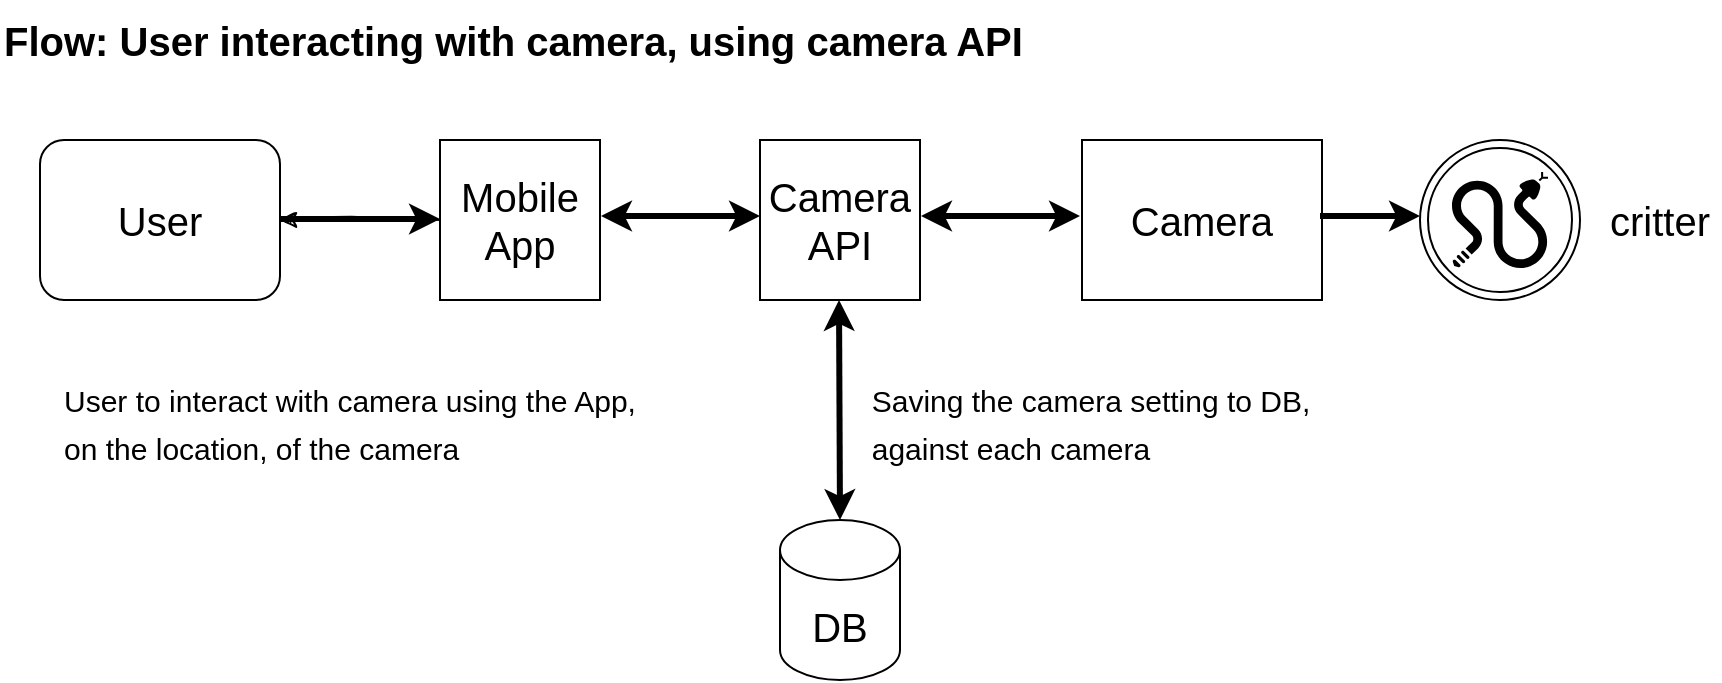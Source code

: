 <mxfile version="22.1.3" type="google" pages="4">
  <diagram name="Camera API" id="mXQUWdrutM_zCuDut9dK">
    <mxGraphModel grid="1" page="1" gridSize="10" guides="1" tooltips="1" connect="1" arrows="1" fold="1" pageScale="1" pageWidth="1100" pageHeight="850" math="0" shadow="0">
      <root>
        <mxCell id="0" />
        <mxCell id="1" parent="0" />
        <mxCell id="tdlok8c6qRjgLpGQRqnw-1" value="User" style="rounded=1;whiteSpace=wrap;html=1;hachureGap=4;fontFamily=Helvetica;fontSize=20;" vertex="1" parent="1">
          <mxGeometry x="80" y="80" width="120" height="80" as="geometry" />
        </mxCell>
        <mxCell id="tdlok8c6qRjgLpGQRqnw-18" value="" style="edgeStyle=orthogonalEdgeStyle;rounded=0;sketch=1;hachureGap=4;jiggle=2;curveFitting=1;orthogonalLoop=1;jettySize=auto;html=1;fontFamily=Helvetica;fontSize=16;" edge="1" parent="1" source="tdlok8c6qRjgLpGQRqnw-2" target="tdlok8c6qRjgLpGQRqnw-1">
          <mxGeometry relative="1" as="geometry" />
        </mxCell>
        <mxCell id="tdlok8c6qRjgLpGQRqnw-2" value="Mobile App" style="whiteSpace=wrap;html=1;aspect=fixed;hachureGap=4;fontFamily=Helvetica;fontSize=20;" vertex="1" parent="1">
          <mxGeometry x="280" y="80" width="80" height="80" as="geometry" />
        </mxCell>
        <mxCell id="tdlok8c6qRjgLpGQRqnw-3" value="Camera&lt;br&gt;API" style="whiteSpace=wrap;html=1;aspect=fixed;hachureGap=4;fontFamily=Helvetica;fontSize=20;" vertex="1" parent="1">
          <mxGeometry x="440" y="80" width="80" height="80" as="geometry" />
        </mxCell>
        <mxCell id="tdlok8c6qRjgLpGQRqnw-4" value="DB" style="shape=cylinder3;whiteSpace=wrap;html=1;boundedLbl=1;backgroundOutline=1;size=15;hachureGap=4;fontFamily=Helvetica;fontSize=20;" vertex="1" parent="1">
          <mxGeometry x="450" y="270" width="60" height="80" as="geometry" />
        </mxCell>
        <mxCell id="tdlok8c6qRjgLpGQRqnw-7" value="Camera" style="rounded=0;whiteSpace=wrap;html=1;hachureGap=4;fontFamily=Helvetica;fontSize=20;" vertex="1" parent="1">
          <mxGeometry x="601" y="80" width="120" height="80" as="geometry" />
        </mxCell>
        <mxCell id="tdlok8c6qRjgLpGQRqnw-11" value="" style="ellipse;shape=doubleEllipse;whiteSpace=wrap;html=1;aspect=fixed;hachureGap=4;fontFamily=Helvetica;fontSize=20;" vertex="1" parent="1">
          <mxGeometry x="770" y="80" width="80" height="80" as="geometry" />
        </mxCell>
        <mxCell id="tdlok8c6qRjgLpGQRqnw-13" value="" style="shape=mxgraph.signs.animals.snake;html=1;pointerEvents=1;fillColor=#000000;strokeColor=none;verticalLabelPosition=bottom;verticalAlign=top;align=center;hachureGap=4;fontFamily=Helvetica;fontSize=20;" vertex="1" parent="1">
          <mxGeometry x="786" y="96" width="48" height="48" as="geometry" />
        </mxCell>
        <mxCell id="tdlok8c6qRjgLpGQRqnw-14" value="critter" style="text;html=1;strokeColor=none;fillColor=none;align=center;verticalAlign=middle;whiteSpace=wrap;rounded=0;fontSize=20;fontFamily=Helvetica;" vertex="1" parent="1">
          <mxGeometry x="860" y="105" width="60" height="30" as="geometry" />
        </mxCell>
        <mxCell id="tdlok8c6qRjgLpGQRqnw-15" value="" style="endArrow=classic;html=1;rounded=0;hachureGap=4;fontFamily=Helvetica;fontSize=16;strokeWidth=3;" edge="1" parent="1">
          <mxGeometry width="50" height="50" relative="1" as="geometry">
            <mxPoint x="200" y="119.5" as="sourcePoint" />
            <mxPoint x="280" y="119.5" as="targetPoint" />
          </mxGeometry>
        </mxCell>
        <mxCell id="tdlok8c6qRjgLpGQRqnw-17" value="" style="endArrow=classic;startArrow=classic;html=1;rounded=0;hachureGap=4;fontFamily=Helvetica;fontSize=16;strokeWidth=3;exitX=0.5;exitY=0;exitDx=0;exitDy=0;exitPerimeter=0;" edge="1" parent="1" source="tdlok8c6qRjgLpGQRqnw-4">
          <mxGeometry width="100" height="100" relative="1" as="geometry">
            <mxPoint x="480" y="240" as="sourcePoint" />
            <mxPoint x="479.5" y="160" as="targetPoint" />
          </mxGeometry>
        </mxCell>
        <mxCell id="tdlok8c6qRjgLpGQRqnw-19" value="" style="endArrow=classic;startArrow=classic;html=1;rounded=0;hachureGap=4;fontFamily=Helvetica;fontSize=16;strokeWidth=3;" edge="1" parent="1">
          <mxGeometry width="100" height="100" relative="1" as="geometry">
            <mxPoint x="520.5" y="118" as="sourcePoint" />
            <mxPoint x="600" y="118" as="targetPoint" />
          </mxGeometry>
        </mxCell>
        <mxCell id="tdlok8c6qRjgLpGQRqnw-20" value="" style="endArrow=classic;startArrow=classic;html=1;rounded=0;hachureGap=4;fontFamily=Helvetica;fontSize=16;strokeWidth=3;" edge="1" parent="1">
          <mxGeometry width="100" height="100" relative="1" as="geometry">
            <mxPoint x="360.5" y="118" as="sourcePoint" />
            <mxPoint x="440" y="118" as="targetPoint" />
          </mxGeometry>
        </mxCell>
        <mxCell id="tdlok8c6qRjgLpGQRqnw-21" value="" style="endArrow=classic;startArrow=none;html=1;rounded=0;hachureGap=4;fontFamily=Helvetica;fontSize=16;strokeWidth=3;startFill=0;" edge="1" parent="1">
          <mxGeometry width="100" height="100" relative="1" as="geometry">
            <mxPoint x="720" y="118" as="sourcePoint" />
            <mxPoint x="770" y="118" as="targetPoint" />
          </mxGeometry>
        </mxCell>
        <mxCell id="tdlok8c6qRjgLpGQRqnw-22" value="&lt;div align=&quot;left&quot;&gt;&lt;font style=&quot;font-size: 15px;&quot;&gt;User to interact with camera using the App, &lt;br&gt;on the location, of the camera &lt;/font&gt;&lt;/div&gt;" style="text;strokeColor=none;fillColor=none;html=1;fontSize=20;fontStyle=0;verticalAlign=middle;align=left;fontFamily=Helvetica;" vertex="1" parent="1">
          <mxGeometry x="90" y="200" width="380" height="40" as="geometry" />
        </mxCell>
        <mxCell id="tdlok8c6qRjgLpGQRqnw-23" value="&lt;div align=&quot;left&quot;&gt;&lt;font style=&quot;font-size: 15px;&quot;&gt;Saving the camera setting to DB,&lt;br&gt; against each camera&lt;/font&gt;&lt;br&gt;&lt;/div&gt;" style="text;strokeColor=none;fillColor=none;html=1;fontSize=20;fontStyle=0;verticalAlign=middle;align=center;fontFamily=Helvetica;" vertex="1" parent="1">
          <mxGeometry x="440" y="200" width="330" height="40" as="geometry" />
        </mxCell>
        <mxCell id="tdlok8c6qRjgLpGQRqnw-24" value="Flow: User interacting with camera, using camera API" style="text;strokeColor=none;fillColor=none;html=1;fontSize=20;fontStyle=1;verticalAlign=middle;align=left;fontFamily=Helvetica;" vertex="1" parent="1">
          <mxGeometry x="60" y="10" width="460" height="40" as="geometry" />
        </mxCell>
      </root>
    </mxGraphModel>
  </diagram>
  <diagram name="camera alert to notification" id="2eOSlyx3jGcjz9rZNPv6">
    <mxGraphModel grid="1" page="1" gridSize="10" guides="1" tooltips="1" connect="1" arrows="1" fold="1" pageScale="1" pageWidth="1100" pageHeight="850" math="0" shadow="0">
      <root>
        <mxCell id="8W-atcxTXvZi6l1qLSgQ-0" />
        <mxCell id="8W-atcxTXvZi6l1qLSgQ-1" parent="8W-atcxTXvZi6l1qLSgQ-0" />
        <mxCell id="8W-atcxTXvZi6l1qLSgQ-6" value="DB" style="shape=cylinder3;whiteSpace=wrap;html=1;boundedLbl=1;backgroundOutline=1;size=15;hachureGap=4;fontFamily=Helvetica;fontSize=12;" parent="8W-atcxTXvZi6l1qLSgQ-1" vertex="1">
          <mxGeometry x="290.96" y="270" width="60" height="83" as="geometry" />
        </mxCell>
        <mxCell id="8W-atcxTXvZi6l1qLSgQ-7" value="Camera" style="rounded=0;whiteSpace=wrap;html=1;hachureGap=4;fontFamily=Helvetica;fontSize=12;" parent="8W-atcxTXvZi6l1qLSgQ-1" vertex="1">
          <mxGeometry x="81" y="80" width="120" height="80" as="geometry" />
        </mxCell>
        <mxCell id="8W-atcxTXvZi6l1qLSgQ-8" value="" style="ellipse;shape=doubleEllipse;whiteSpace=wrap;html=1;aspect=fixed;hachureGap=4;fontFamily=Helvetica;fontSize=12;" parent="8W-atcxTXvZi6l1qLSgQ-1" vertex="1">
          <mxGeometry x="100" y="220" width="80" height="80" as="geometry" />
        </mxCell>
        <mxCell id="8W-atcxTXvZi6l1qLSgQ-9" value="" style="shape=mxgraph.signs.animals.snake;html=1;pointerEvents=1;fillColor=#000000;strokeColor=none;verticalLabelPosition=bottom;verticalAlign=top;align=center;hachureGap=4;fontFamily=Helvetica;fontSize=12;" parent="8W-atcxTXvZi6l1qLSgQ-1" vertex="1">
          <mxGeometry x="116" y="236" width="48" height="48" as="geometry" />
        </mxCell>
        <mxCell id="8W-atcxTXvZi6l1qLSgQ-10" value="critter" style="text;html=1;strokeColor=none;fillColor=none;align=center;verticalAlign=middle;whiteSpace=wrap;rounded=0;fontSize=12;fontFamily=Helvetica;" parent="8W-atcxTXvZi6l1qLSgQ-1" vertex="1">
          <mxGeometry x="110" y="302" width="60" height="30" as="geometry" />
        </mxCell>
        <mxCell id="8W-atcxTXvZi6l1qLSgQ-18" value="Flow: Camera sending Alert using Notification API" style="text;strokeColor=none;fillColor=none;html=1;fontSize=12;fontStyle=1;verticalAlign=middle;align=left;fontFamily=Helvetica;" parent="8W-atcxTXvZi6l1qLSgQ-1" vertex="1">
          <mxGeometry x="60" y="10" width="460" height="40" as="geometry" />
        </mxCell>
        <mxCell id="kYodp4eb6J3vims16_vl-8" value="User" style="rounded=1;whiteSpace=wrap;html=1;hachureGap=4;fontFamily=Helvetica;fontSize=12;" vertex="1" parent="8W-atcxTXvZi6l1qLSgQ-1">
          <mxGeometry x="600" y="77" width="120" height="83" as="geometry" />
        </mxCell>
        <mxCell id="kYodp4eb6J3vims16_vl-10" value="Mobile App" style="whiteSpace=wrap;html=1;aspect=fixed;hachureGap=4;fontFamily=Helvetica;fontSize=12;" vertex="1" parent="8W-atcxTXvZi6l1qLSgQ-1">
          <mxGeometry x="440" y="79" width="80" height="83" as="geometry" />
        </mxCell>
        <mxCell id="kYodp4eb6J3vims16_vl-11" value="Notification&lt;br style=&quot;font-size: 12px;&quot;&gt;API" style="whiteSpace=wrap;html=1;aspect=fixed;hachureGap=4;fontFamily=Helvetica;fontSize=12;" vertex="1" parent="8W-atcxTXvZi6l1qLSgQ-1">
          <mxGeometry x="280" y="79" width="81.93" height="85" as="geometry" />
        </mxCell>
        <mxCell id="kYodp4eb6J3vims16_vl-13" value="" style="endArrow=classic;startArrow=classic;html=1;rounded=0;hachureGap=4;fontFamily=Helvetica;fontSize=12;strokeWidth=3;exitX=0.5;exitY=0;exitDx=0;exitDy=0;exitPerimeter=0;" edge="1" parent="8W-atcxTXvZi6l1qLSgQ-1">
          <mxGeometry width="100" height="100" relative="1" as="geometry">
            <mxPoint x="320.96" y="270" as="sourcePoint" />
            <mxPoint x="320.46" y="160" as="targetPoint" />
          </mxGeometry>
        </mxCell>
        <mxCell id="kYodp4eb6J3vims16_vl-14" value="" style="endArrow=classic;startArrow=none;html=1;rounded=0;hachureGap=4;fontFamily=Helvetica;fontSize=12;strokeWidth=3;startFill=0;" edge="1" parent="8W-atcxTXvZi6l1qLSgQ-1">
          <mxGeometry width="100" height="100" relative="1" as="geometry">
            <mxPoint x="360.93" y="119" as="sourcePoint" />
            <mxPoint x="440.43" y="119" as="targetPoint" />
          </mxGeometry>
        </mxCell>
        <mxCell id="kYodp4eb6J3vims16_vl-15" value="&lt;div&gt;Camera sends an alert using the notification API to Mobile application of the user&lt;/div&gt;" style="text;strokeColor=none;fillColor=none;html=1;fontSize=12;fontStyle=0;verticalAlign=middle;align=left;fontFamily=Helvetica;" vertex="1" parent="8W-atcxTXvZi6l1qLSgQ-1">
          <mxGeometry x="120" y="360" width="380" height="43" as="geometry" />
        </mxCell>
        <mxCell id="g3c9fHSR6W69KlRGcvux-0" value="" style="endArrow=classic;startArrow=classic;html=1;rounded=0;hachureGap=4;fontFamily=Helvetica;fontSize=12;strokeWidth=3;exitX=0.5;exitY=-0.187;exitDx=0;exitDy=0;exitPerimeter=0;" edge="1" parent="8W-atcxTXvZi6l1qLSgQ-1" source="8W-atcxTXvZi6l1qLSgQ-9">
          <mxGeometry width="100" height="100" relative="1" as="geometry">
            <mxPoint x="140" y="267" as="sourcePoint" />
            <mxPoint x="139.5" y="157" as="targetPoint" />
          </mxGeometry>
        </mxCell>
        <mxCell id="g3c9fHSR6W69KlRGcvux-4" value="" style="endArrow=classic;startArrow=none;html=1;rounded=0;hachureGap=4;fontFamily=Helvetica;fontSize=12;strokeWidth=3;startFill=0;" edge="1" parent="8W-atcxTXvZi6l1qLSgQ-1">
          <mxGeometry width="100" height="100" relative="1" as="geometry">
            <mxPoint x="520.93" y="119" as="sourcePoint" />
            <mxPoint x="600.43" y="119" as="targetPoint" />
          </mxGeometry>
        </mxCell>
        <mxCell id="g3c9fHSR6W69KlRGcvux-5" value="" style="endArrow=classic;startArrow=none;html=1;rounded=0;hachureGap=4;fontFamily=Helvetica;fontSize=12;strokeWidth=3;startFill=0;" edge="1" parent="8W-atcxTXvZi6l1qLSgQ-1">
          <mxGeometry width="100" height="100" relative="1" as="geometry">
            <mxPoint x="200.93" y="119" as="sourcePoint" />
            <mxPoint x="280.43" y="119" as="targetPoint" />
          </mxGeometry>
        </mxCell>
        <mxCell id="g3c9fHSR6W69KlRGcvux-6" value="Sends an&lt;br&gt;&amp;nbsp;Alert" style="text;strokeColor=none;fillColor=none;html=1;fontSize=12;fontStyle=0;verticalAlign=middle;align=center;fontFamily=Helvetica;" vertex="1" parent="8W-atcxTXvZi6l1qLSgQ-1">
          <mxGeometry x="190.96" y="80" width="100" height="40" as="geometry" />
        </mxCell>
        <mxCell id="g3c9fHSR6W69KlRGcvux-7" value="Sends an&lt;br&gt;&amp;nbsp;Alert" style="text;strokeColor=none;fillColor=none;html=1;fontSize=12;fontStyle=0;verticalAlign=middle;align=center;fontFamily=Helvetica;" vertex="1" parent="8W-atcxTXvZi6l1qLSgQ-1">
          <mxGeometry x="350.96" y="80" width="100" height="40" as="geometry" />
        </mxCell>
      </root>
    </mxGraphModel>
  </diagram>
  <diagram name="Image/Video Retrival" id="_sjY4ciIYMe99wWAIYtd">
    <mxGraphModel grid="1" page="1" gridSize="10" guides="1" tooltips="1" connect="1" arrows="1" fold="1" pageScale="1" pageWidth="1100" pageHeight="850" math="0" shadow="0">
      <root>
        <mxCell id="6RB37TuTvvNSePQRMFjl-0" />
        <mxCell id="6RB37TuTvvNSePQRMFjl-1" parent="6RB37TuTvvNSePQRMFjl-0" />
        <mxCell id="6RB37TuTvvNSePQRMFjl-2" value="User" style="rounded=1;whiteSpace=wrap;html=1;hachureGap=4;fontFamily=Helvetica;fontSize=20;" parent="6RB37TuTvvNSePQRMFjl-1" vertex="1">
          <mxGeometry x="80" y="80" width="120" height="80" as="geometry" />
        </mxCell>
        <mxCell id="6RB37TuTvvNSePQRMFjl-4" value="Mobile App" style="whiteSpace=wrap;html=1;aspect=fixed;hachureGap=4;fontFamily=Helvetica;fontSize=20;" parent="6RB37TuTvvNSePQRMFjl-1" vertex="1">
          <mxGeometry x="280" y="80" width="80" height="80" as="geometry" />
        </mxCell>
        <mxCell id="6RB37TuTvvNSePQRMFjl-5" value="Camera&lt;br&gt;API" style="whiteSpace=wrap;html=1;aspect=fixed;hachureGap=4;fontFamily=Helvetica;fontSize=20;" vertex="1" parent="6RB37TuTvvNSePQRMFjl-1">
          <mxGeometry x="440" y="80" width="80" height="80" as="geometry" />
        </mxCell>
        <mxCell id="6RB37TuTvvNSePQRMFjl-7" value="Camera" style="rounded=0;whiteSpace=wrap;html=1;hachureGap=4;fontFamily=Helvetica;fontSize=20;" parent="6RB37TuTvvNSePQRMFjl-1" vertex="1">
          <mxGeometry x="601" y="80" width="120" height="80" as="geometry" />
        </mxCell>
        <mxCell id="6RB37TuTvvNSePQRMFjl-13" value="" style="endArrow=classic;startArrow=classic;html=1;rounded=0;hachureGap=4;fontFamily=Helvetica;fontSize=16;strokeWidth=3;" parent="6RB37TuTvvNSePQRMFjl-1" edge="1">
          <mxGeometry width="100" height="100" relative="1" as="geometry">
            <mxPoint x="520.5" y="118" as="sourcePoint" />
            <mxPoint x="600" y="118" as="targetPoint" />
          </mxGeometry>
        </mxCell>
        <mxCell id="6RB37TuTvvNSePQRMFjl-14" value="" style="endArrow=classic;startArrow=classic;html=1;rounded=0;hachureGap=4;fontFamily=Helvetica;fontSize=16;strokeWidth=3;" edge="1" parent="6RB37TuTvvNSePQRMFjl-1">
          <mxGeometry width="100" height="100" relative="1" as="geometry">
            <mxPoint x="360.5" y="118" as="sourcePoint" />
            <mxPoint x="440" y="118" as="targetPoint" />
          </mxGeometry>
        </mxCell>
        <mxCell id="6RB37TuTvvNSePQRMFjl-17" value="&lt;div&gt;&lt;font style=&quot;font-size: 15px;&quot;&gt;Saving the images/ raw data to DB&lt;/font&gt;&lt;br&gt;&lt;/div&gt;" style="text;strokeColor=none;fillColor=none;html=1;fontSize=20;fontStyle=0;verticalAlign=middle;align=left;fontFamily=Helvetica;" parent="6RB37TuTvvNSePQRMFjl-1" vertex="1">
          <mxGeometry x="326" y="360" width="330" height="40" as="geometry" />
        </mxCell>
        <mxCell id="6RB37TuTvvNSePQRMFjl-18" value="Flow: Fetching and Storing Images/ Video" style="text;strokeColor=none;fillColor=none;html=1;fontSize=20;fontStyle=1;verticalAlign=middle;align=left;fontFamily=Helvetica;" parent="6RB37TuTvvNSePQRMFjl-1" vertex="1">
          <mxGeometry x="60" y="10" width="460" height="40" as="geometry" />
        </mxCell>
        <mxCell id="N3dr7S51c7bUNHlCAhvO-6" value="&lt;font style=&quot;font-size: 15px;&quot;&gt;Multimedia Module API&lt;br&gt;&lt;/font&gt;" style="whiteSpace=wrap;html=1;aspect=fixed;hachureGap=4;fontFamily=Helvetica;fontSize=20;" vertex="1" parent="6RB37TuTvvNSePQRMFjl-1">
          <mxGeometry x="280" y="240" width="80" height="80" as="geometry" />
        </mxCell>
        <mxCell id="N3dr7S51c7bUNHlCAhvO-7" value="DB" style="shape=cylinder3;whiteSpace=wrap;html=1;boundedLbl=1;backgroundOutline=1;size=15;hachureGap=4;fontFamily=Helvetica;fontSize=20;" vertex="1" parent="6RB37TuTvvNSePQRMFjl-1">
          <mxGeometry x="290" y="430" width="60" height="80" as="geometry" />
        </mxCell>
        <mxCell id="N3dr7S51c7bUNHlCAhvO-8" value="" style="endArrow=classic;startArrow=classic;html=1;rounded=0;hachureGap=4;fontFamily=Helvetica;fontSize=16;strokeWidth=3;exitX=0.5;exitY=0;exitDx=0;exitDy=0;exitPerimeter=0;" edge="1" parent="6RB37TuTvvNSePQRMFjl-1" source="N3dr7S51c7bUNHlCAhvO-7">
          <mxGeometry width="100" height="100" relative="1" as="geometry">
            <mxPoint x="320" y="400" as="sourcePoint" />
            <mxPoint x="319.5" y="320" as="targetPoint" />
          </mxGeometry>
        </mxCell>
        <mxCell id="N3dr7S51c7bUNHlCAhvO-9" value="" style="endArrow=classic;startArrow=classic;html=1;rounded=0;hachureGap=4;fontFamily=Helvetica;fontSize=16;strokeWidth=3;" edge="1" parent="6RB37TuTvvNSePQRMFjl-1">
          <mxGeometry width="100" height="100" relative="1" as="geometry">
            <mxPoint x="320" y="240" as="sourcePoint" />
            <mxPoint x="319.5" y="160" as="targetPoint" />
          </mxGeometry>
        </mxCell>
        <mxCell id="N3dr7S51c7bUNHlCAhvO-10" value="&lt;div&gt;&lt;font style=&quot;font-size: 15px;&quot;&gt;Fetching the images from the camera using camera API&lt;/font&gt;&lt;br&gt;&lt;/div&gt;" style="text;strokeColor=none;fillColor=none;html=1;fontSize=20;fontStyle=0;verticalAlign=middle;align=left;fontFamily=Helvetica;" vertex="1" parent="6RB37TuTvvNSePQRMFjl-1">
          <mxGeometry x="490" y="160" width="330" height="40" as="geometry" />
        </mxCell>
        <mxCell id="N3dr7S51c7bUNHlCAhvO-11" value="" style="endArrow=classic;startArrow=classic;html=1;rounded=0;hachureGap=4;fontFamily=Helvetica;fontSize=16;strokeWidth=3;" edge="1" parent="6RB37TuTvvNSePQRMFjl-1">
          <mxGeometry width="100" height="100" relative="1" as="geometry">
            <mxPoint x="200.5" y="118" as="sourcePoint" />
            <mxPoint x="280" y="118" as="targetPoint" />
          </mxGeometry>
        </mxCell>
      </root>
    </mxGraphModel>
  </diagram>
  <diagram name="Interaction with 3rd Application" id="Cobepzjaci7jTWoIxjQe">
    <mxGraphModel grid="1" page="1" gridSize="10" guides="1" tooltips="1" connect="1" arrows="1" fold="1" pageScale="1" pageWidth="1100" pageHeight="850" math="0" shadow="0">
      <root>
        <mxCell id="U1rAl8_IukCjqVfFUBV3-0" />
        <mxCell id="U1rAl8_IukCjqVfFUBV3-1" parent="U1rAl8_IukCjqVfFUBV3-0" />
        <mxCell id="QCub0E5qJPQFH9ZA22CE-8" value="" style="whiteSpace=wrap;html=1;aspect=fixed;hachureGap=4;fontFamily=Architects Daughter;fontSource=https%3A%2F%2Ffonts.googleapis.com%2Fcss%3Ffamily%3DArchitects%2BDaughter;fontSize=20;dashed=1;gradientColor=none;" vertex="1" parent="U1rAl8_IukCjqVfFUBV3-1">
          <mxGeometry x="710" y="81" width="269" height="269" as="geometry" />
        </mxCell>
        <mxCell id="U1rAl8_IukCjqVfFUBV3-2" value="User" style="rounded=1;whiteSpace=wrap;html=1;hachureGap=4;fontFamily=Helvetica;fontSize=15;align=center;" parent="U1rAl8_IukCjqVfFUBV3-1" vertex="1">
          <mxGeometry x="80" y="80" width="120" height="80" as="geometry" />
        </mxCell>
        <mxCell id="U1rAl8_IukCjqVfFUBV3-3" value="Mobile App" style="whiteSpace=wrap;html=1;aspect=fixed;hachureGap=4;fontFamily=Helvetica;fontSize=15;align=center;" parent="U1rAl8_IukCjqVfFUBV3-1" vertex="1">
          <mxGeometry x="280" y="80" width="80" height="80" as="geometry" />
        </mxCell>
        <mxCell id="U1rAl8_IukCjqVfFUBV3-4" value="Integration Module API" style="whiteSpace=wrap;html=1;aspect=fixed;hachureGap=4;fontFamily=Helvetica;fontSize=15;align=center;" parent="U1rAl8_IukCjqVfFUBV3-1" vertex="1">
          <mxGeometry x="440" y="80" width="80" height="80" as="geometry" />
        </mxCell>
        <mxCell id="U1rAl8_IukCjqVfFUBV3-6" value="" style="endArrow=none;startArrow=classic;html=1;rounded=0;hachureGap=4;fontFamily=Helvetica;fontSize=15;strokeWidth=3;align=center;endFill=0;exitX=1;exitY=0.5;exitDx=0;exitDy=0;" parent="U1rAl8_IukCjqVfFUBV3-1" edge="1" source="U1rAl8_IukCjqVfFUBV3-4">
          <mxGeometry width="100" height="100" relative="1" as="geometry">
            <mxPoint x="520.5" y="108" as="sourcePoint" />
            <mxPoint x="670" y="120" as="targetPoint" />
          </mxGeometry>
        </mxCell>
        <mxCell id="U1rAl8_IukCjqVfFUBV3-7" value="" style="endArrow=classic;startArrow=classic;html=1;rounded=0;hachureGap=4;fontFamily=Helvetica;fontSize=15;strokeWidth=3;align=center;" parent="U1rAl8_IukCjqVfFUBV3-1" edge="1">
          <mxGeometry width="100" height="100" relative="1" as="geometry">
            <mxPoint x="360.5" y="118" as="sourcePoint" />
            <mxPoint x="440" y="118" as="targetPoint" />
          </mxGeometry>
        </mxCell>
        <mxCell id="U1rAl8_IukCjqVfFUBV3-8" value="&lt;div style=&quot;font-size: 15px;&quot;&gt;&lt;font style=&quot;font-size: 15px;&quot;&gt;Retriving the multimedia data from the DB&lt;/font&gt;&lt;br style=&quot;font-size: 15px;&quot;&gt;&lt;/div&gt;" style="text;strokeColor=none;fillColor=none;html=1;fontSize=15;fontStyle=0;verticalAlign=middle;align=left;fontFamily=Helvetica;" parent="U1rAl8_IukCjqVfFUBV3-1" vertex="1">
          <mxGeometry x="330" y="190" width="260" height="40" as="geometry" />
        </mxCell>
        <mxCell id="U1rAl8_IukCjqVfFUBV3-9" value="Flow: Interaction with 3rd Application" style="text;strokeColor=none;fillColor=none;html=1;fontSize=15;fontStyle=1;verticalAlign=middle;align=left;fontFamily=Helvetica;" parent="U1rAl8_IukCjqVfFUBV3-1" vertex="1">
          <mxGeometry x="60" y="10" width="460" height="40" as="geometry" />
        </mxCell>
        <mxCell id="U1rAl8_IukCjqVfFUBV3-10" value="&lt;font style=&quot;font-size: 15px;&quot;&gt;Multimedia Module API&lt;br style=&quot;font-size: 15px;&quot;&gt;&lt;/font&gt;" style="whiteSpace=wrap;html=1;aspect=fixed;hachureGap=4;fontFamily=Helvetica;fontSize=15;align=center;" parent="U1rAl8_IukCjqVfFUBV3-1" vertex="1">
          <mxGeometry x="280" y="240" width="80" height="80" as="geometry" />
        </mxCell>
        <mxCell id="U1rAl8_IukCjqVfFUBV3-11" value="DB" style="shape=cylinder3;whiteSpace=wrap;html=1;boundedLbl=1;backgroundOutline=1;size=15;hachureGap=4;fontFamily=Helvetica;fontSize=15;align=center;" parent="U1rAl8_IukCjqVfFUBV3-1" vertex="1">
          <mxGeometry x="290" y="430" width="60" height="80" as="geometry" />
        </mxCell>
        <mxCell id="U1rAl8_IukCjqVfFUBV3-12" value="" style="endArrow=classic;startArrow=classic;html=1;rounded=0;hachureGap=4;fontFamily=Helvetica;fontSize=15;strokeWidth=3;exitX=0.5;exitY=0;exitDx=0;exitDy=0;exitPerimeter=0;align=center;" parent="U1rAl8_IukCjqVfFUBV3-1" source="U1rAl8_IukCjqVfFUBV3-11" edge="1">
          <mxGeometry width="100" height="100" relative="1" as="geometry">
            <mxPoint x="320" y="400" as="sourcePoint" />
            <mxPoint x="319.5" y="320" as="targetPoint" />
          </mxGeometry>
        </mxCell>
        <mxCell id="U1rAl8_IukCjqVfFUBV3-13" value="" style="endArrow=classic;startArrow=classic;html=1;rounded=0;hachureGap=4;fontFamily=Helvetica;fontSize=15;strokeWidth=3;align=center;" parent="U1rAl8_IukCjqVfFUBV3-1" edge="1">
          <mxGeometry width="100" height="100" relative="1" as="geometry">
            <mxPoint x="320" y="240" as="sourcePoint" />
            <mxPoint x="319.5" y="160" as="targetPoint" />
          </mxGeometry>
        </mxCell>
        <mxCell id="U1rAl8_IukCjqVfFUBV3-14" value="Data Sharing with&lt;br&gt;&lt;div&gt;3rd Party Applications&lt;/div&gt;" style="text;strokeColor=none;fillColor=none;html=1;fontSize=15;fontStyle=0;verticalAlign=middle;align=left;fontFamily=Helvetica;" parent="U1rAl8_IukCjqVfFUBV3-1" vertex="1">
          <mxGeometry x="543" y="50" width="167" height="100" as="geometry" />
        </mxCell>
        <mxCell id="U1rAl8_IukCjqVfFUBV3-15" value="" style="endArrow=classic;startArrow=classic;html=1;rounded=0;hachureGap=4;fontFamily=Helvetica;fontSize=15;strokeWidth=3;align=center;" parent="U1rAl8_IukCjqVfFUBV3-1" edge="1">
          <mxGeometry width="100" height="100" relative="1" as="geometry">
            <mxPoint x="200.5" y="118" as="sourcePoint" />
            <mxPoint x="280" y="118" as="targetPoint" />
          </mxGeometry>
        </mxCell>
        <mxCell id="QCub0E5qJPQFH9ZA22CE-4" value="Camera Trap" style="rounded=1;whiteSpace=wrap;hachureGap=4;fontFamily=Helvetica;fontSize=12;verticalAlign=middle;" vertex="1" parent="U1rAl8_IukCjqVfFUBV3-1">
          <mxGeometry x="750" y="140" width="190" height="39" as="geometry" />
        </mxCell>
        <mxCell id="QCub0E5qJPQFH9ZA22CE-5" value="iNaturalist" style="rounded=1;whiteSpace=wrap;hachureGap=4;fontFamily=Helvetica;fontSize=12;verticalAlign=middle;" vertex="1" parent="U1rAl8_IukCjqVfFUBV3-1">
          <mxGeometry x="750" y="190" width="190" height="39" as="geometry" />
        </mxCell>
        <mxCell id="QCub0E5qJPQFH9ZA22CE-6" value="GBIF / Camera Trap" style="rounded=1;whiteSpace=wrap;hachureGap=4;fontFamily=Helvetica;fontSize=12;verticalAlign=middle;" vertex="1" parent="U1rAl8_IukCjqVfFUBV3-1">
          <mxGeometry x="750" y="290" width="190" height="39" as="geometry" />
        </mxCell>
        <mxCell id="QCub0E5qJPQFH9ZA22CE-7" value="ML Sites (Roboflow, Tensor Flow)" style="rounded=1;whiteSpace=wrap;hachureGap=4;fontFamily=Helvetica;fontSize=12;verticalAlign=middle;" vertex="1" parent="U1rAl8_IukCjqVfFUBV3-1">
          <mxGeometry x="750" y="240" width="190" height="39" as="geometry" />
        </mxCell>
        <mxCell id="QCub0E5qJPQFH9ZA22CE-9" value="&lt;p style=&quot;font-size: 18px;&quot;&gt;3rd Party Applications&lt;/p&gt;" style="text;html=1;strokeColor=none;fillColor=none;align=center;verticalAlign=middle;whiteSpace=wrap;rounded=0;fontSize=20;fontFamily=Helvetica;" vertex="1" parent="U1rAl8_IukCjqVfFUBV3-1">
          <mxGeometry x="730" y="90" width="230" height="30" as="geometry" />
        </mxCell>
        <mxCell id="QCub0E5qJPQFH9ZA22CE-11" value="" style="endArrow=none;startArrow=none;html=1;rounded=0;hachureGap=4;fontFamily=Helvetica;fontSize=15;strokeWidth=3;align=center;endFill=0;startFill=0;" edge="1" parent="U1rAl8_IukCjqVfFUBV3-1">
          <mxGeometry width="100" height="100" relative="1" as="geometry">
            <mxPoint x="670" y="320" as="sourcePoint" />
            <mxPoint x="670" y="120" as="targetPoint" />
          </mxGeometry>
        </mxCell>
        <mxCell id="QCub0E5qJPQFH9ZA22CE-12" value="" style="endArrow=classic;startArrow=none;html=1;rounded=0;hachureGap=4;fontFamily=Helvetica;fontSize=15;strokeWidth=3;align=center;startFill=0;" edge="1" parent="U1rAl8_IukCjqVfFUBV3-1">
          <mxGeometry width="100" height="100" relative="1" as="geometry">
            <mxPoint x="670" y="160" as="sourcePoint" />
            <mxPoint x="750" y="160" as="targetPoint" />
          </mxGeometry>
        </mxCell>
        <mxCell id="QCub0E5qJPQFH9ZA22CE-13" value="" style="endArrow=classic;startArrow=none;html=1;rounded=0;hachureGap=4;fontFamily=Helvetica;fontSize=15;strokeWidth=3;align=center;startFill=0;" edge="1" parent="U1rAl8_IukCjqVfFUBV3-1">
          <mxGeometry width="100" height="100" relative="1" as="geometry">
            <mxPoint x="670" y="210" as="sourcePoint" />
            <mxPoint x="750" y="210" as="targetPoint" />
          </mxGeometry>
        </mxCell>
        <mxCell id="QCub0E5qJPQFH9ZA22CE-14" value="" style="endArrow=classic;startArrow=none;html=1;rounded=0;hachureGap=4;fontFamily=Helvetica;fontSize=15;strokeWidth=3;align=center;startFill=0;" edge="1" parent="U1rAl8_IukCjqVfFUBV3-1">
          <mxGeometry width="100" height="100" relative="1" as="geometry">
            <mxPoint x="670" y="260" as="sourcePoint" />
            <mxPoint x="750" y="260" as="targetPoint" />
          </mxGeometry>
        </mxCell>
        <mxCell id="QCub0E5qJPQFH9ZA22CE-15" value="" style="endArrow=classic;startArrow=none;html=1;rounded=0;hachureGap=4;fontFamily=Helvetica;fontSize=15;strokeWidth=3;align=center;startFill=0;" edge="1" parent="U1rAl8_IukCjqVfFUBV3-1">
          <mxGeometry width="100" height="100" relative="1" as="geometry">
            <mxPoint x="670" y="320" as="sourcePoint" />
            <mxPoint x="750" y="320" as="targetPoint" />
          </mxGeometry>
        </mxCell>
      </root>
    </mxGraphModel>
  </diagram>
</mxfile>

